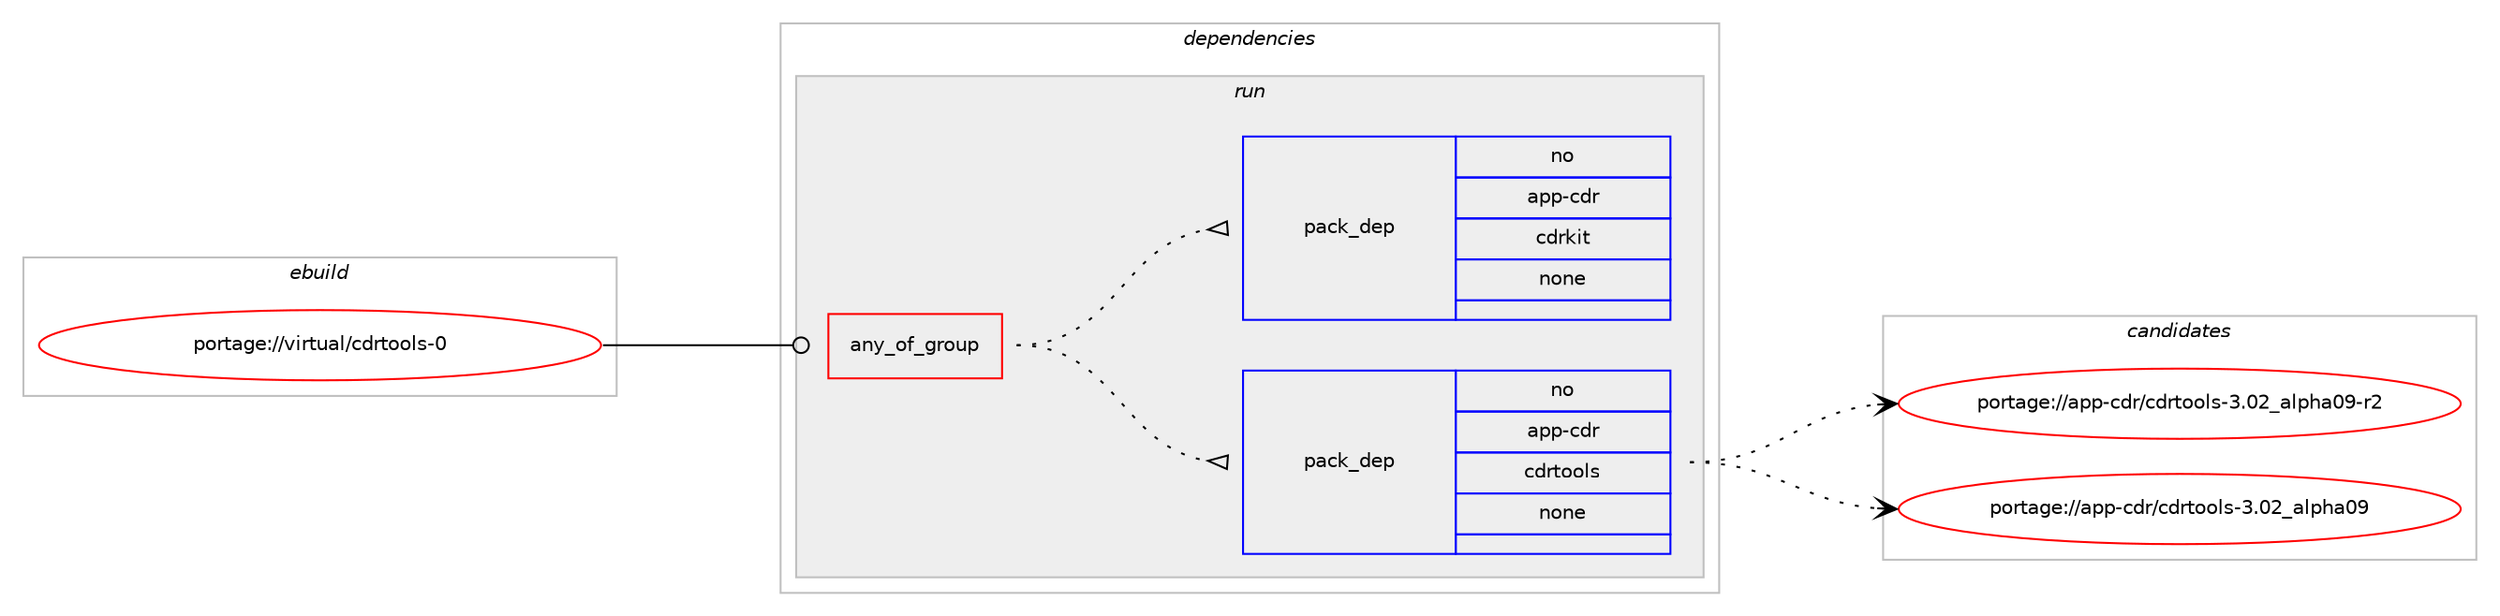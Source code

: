 digraph prolog {

# *************
# Graph options
# *************

newrank=true;
concentrate=true;
compound=true;
graph [rankdir=LR,fontname=Helvetica,fontsize=10,ranksep=1.5];#, ranksep=2.5, nodesep=0.2];
edge  [arrowhead=vee];
node  [fontname=Helvetica,fontsize=10];

# **********
# The ebuild
# **********

subgraph cluster_leftcol {
color=gray;
rank=same;
label=<<i>ebuild</i>>;
id [label="portage://virtual/cdrtools-0", color=red, width=4, href="../virtual/cdrtools-0.svg"];
}

# ****************
# The dependencies
# ****************

subgraph cluster_midcol {
color=gray;
label=<<i>dependencies</i>>;
subgraph cluster_compile {
fillcolor="#eeeeee";
style=filled;
label=<<i>compile</i>>;
}
subgraph cluster_compileandrun {
fillcolor="#eeeeee";
style=filled;
label=<<i>compile and run</i>>;
}
subgraph cluster_run {
fillcolor="#eeeeee";
style=filled;
label=<<i>run</i>>;
subgraph any557 {
dependency21372 [label=<<TABLE BORDER="0" CELLBORDER="1" CELLSPACING="0" CELLPADDING="4"><TR><TD CELLPADDING="10">any_of_group</TD></TR></TABLE>>, shape=none, color=red];subgraph pack17685 {
dependency21373 [label=<<TABLE BORDER="0" CELLBORDER="1" CELLSPACING="0" CELLPADDING="4" WIDTH="220"><TR><TD ROWSPAN="6" CELLPADDING="30">pack_dep</TD></TR><TR><TD WIDTH="110">no</TD></TR><TR><TD>app-cdr</TD></TR><TR><TD>cdrtools</TD></TR><TR><TD>none</TD></TR><TR><TD></TD></TR></TABLE>>, shape=none, color=blue];
}
dependency21372:e -> dependency21373:w [weight=20,style="dotted",arrowhead="oinv"];
subgraph pack17686 {
dependency21374 [label=<<TABLE BORDER="0" CELLBORDER="1" CELLSPACING="0" CELLPADDING="4" WIDTH="220"><TR><TD ROWSPAN="6" CELLPADDING="30">pack_dep</TD></TR><TR><TD WIDTH="110">no</TD></TR><TR><TD>app-cdr</TD></TR><TR><TD>cdrkit</TD></TR><TR><TD>none</TD></TR><TR><TD></TD></TR></TABLE>>, shape=none, color=blue];
}
dependency21372:e -> dependency21374:w [weight=20,style="dotted",arrowhead="oinv"];
}
id:e -> dependency21372:w [weight=20,style="solid",arrowhead="odot"];
}
}

# **************
# The candidates
# **************

subgraph cluster_choices {
rank=same;
color=gray;
label=<<i>candidates</i>>;

subgraph choice17685 {
color=black;
nodesep=1;
choice9711211245991001144799100114116111111108115455146485095971081121049748574511450 [label="portage://app-cdr/cdrtools-3.02_alpha09-r2", color=red, width=4,href="../app-cdr/cdrtools-3.02_alpha09-r2.svg"];
choice971121124599100114479910011411611111110811545514648509597108112104974857 [label="portage://app-cdr/cdrtools-3.02_alpha09", color=red, width=4,href="../app-cdr/cdrtools-3.02_alpha09.svg"];
dependency21373:e -> choice9711211245991001144799100114116111111108115455146485095971081121049748574511450:w [style=dotted,weight="100"];
dependency21373:e -> choice971121124599100114479910011411611111110811545514648509597108112104974857:w [style=dotted,weight="100"];
}
subgraph choice17686 {
color=black;
nodesep=1;
}
}

}
